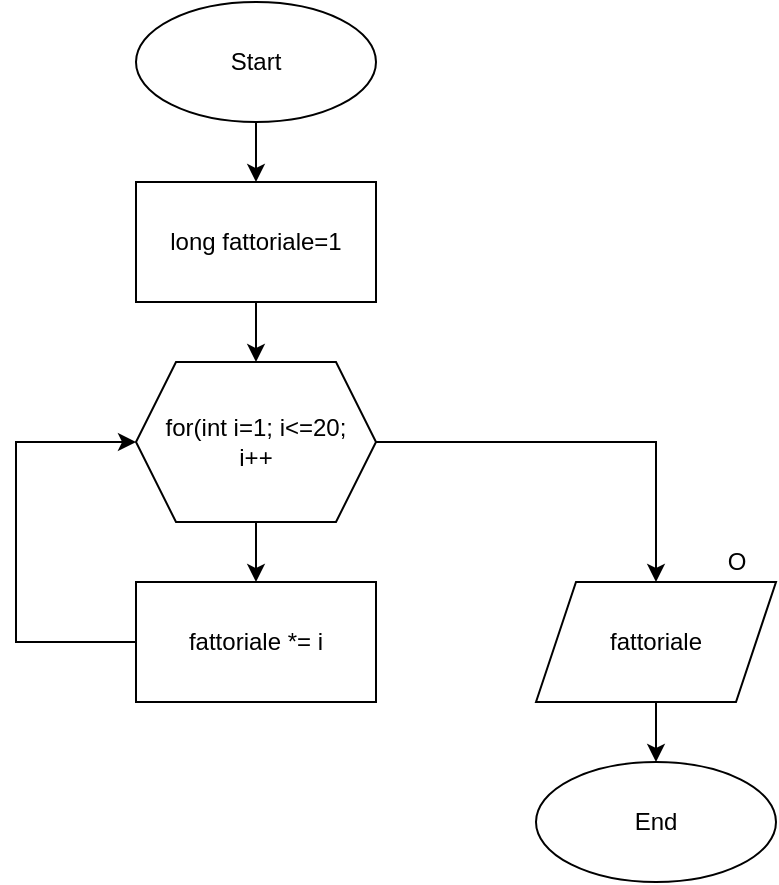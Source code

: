 <mxfile version="21.1.7" type="google">
  <diagram name="Pagina-1" id="wqFeHAK7h4sBHk-sq_gN">
    <mxGraphModel grid="1" page="1" gridSize="10" guides="1" tooltips="1" connect="1" arrows="1" fold="1" pageScale="1" pageWidth="827" pageHeight="1169" math="0" shadow="0">
      <root>
        <mxCell id="0" />
        <mxCell id="1" parent="0" />
        <mxCell id="pBSp9jqYYKa7Kl2V3MY5-5" value="" style="edgeStyle=orthogonalEdgeStyle;rounded=0;orthogonalLoop=1;jettySize=auto;html=1;" edge="1" parent="1" source="pBSp9jqYYKa7Kl2V3MY5-1" target="pBSp9jqYYKa7Kl2V3MY5-2">
          <mxGeometry relative="1" as="geometry" />
        </mxCell>
        <mxCell id="pBSp9jqYYKa7Kl2V3MY5-1" value="Start" style="ellipse;whiteSpace=wrap;html=1;" vertex="1" parent="1">
          <mxGeometry x="340" y="20" width="120" height="60" as="geometry" />
        </mxCell>
        <mxCell id="pBSp9jqYYKa7Kl2V3MY5-6" value="" style="edgeStyle=orthogonalEdgeStyle;rounded=0;orthogonalLoop=1;jettySize=auto;html=1;" edge="1" parent="1" source="pBSp9jqYYKa7Kl2V3MY5-2" target="pBSp9jqYYKa7Kl2V3MY5-3">
          <mxGeometry relative="1" as="geometry" />
        </mxCell>
        <mxCell id="pBSp9jqYYKa7Kl2V3MY5-2" value="long fattoriale=1" style="rounded=0;whiteSpace=wrap;html=1;" vertex="1" parent="1">
          <mxGeometry x="340" y="110" width="120" height="60" as="geometry" />
        </mxCell>
        <mxCell id="pBSp9jqYYKa7Kl2V3MY5-7" value="" style="edgeStyle=orthogonalEdgeStyle;rounded=0;orthogonalLoop=1;jettySize=auto;html=1;" edge="1" parent="1" source="pBSp9jqYYKa7Kl2V3MY5-3" target="pBSp9jqYYKa7Kl2V3MY5-4">
          <mxGeometry relative="1" as="geometry" />
        </mxCell>
        <mxCell id="pBSp9jqYYKa7Kl2V3MY5-9" style="edgeStyle=orthogonalEdgeStyle;rounded=0;orthogonalLoop=1;jettySize=auto;html=1;" edge="1" parent="1" source="pBSp9jqYYKa7Kl2V3MY5-3" target="pBSp9jqYYKa7Kl2V3MY5-10">
          <mxGeometry relative="1" as="geometry">
            <mxPoint x="600" y="340" as="targetPoint" />
          </mxGeometry>
        </mxCell>
        <mxCell id="pBSp9jqYYKa7Kl2V3MY5-3" value="&lt;div&gt;for(int i=1; i&amp;lt;=20;&lt;/div&gt;&lt;div&gt;i++&lt;br&gt;&lt;/div&gt;" style="shape=hexagon;perimeter=hexagonPerimeter2;whiteSpace=wrap;html=1;fixedSize=1;" vertex="1" parent="1">
          <mxGeometry x="340" y="200" width="120" height="80" as="geometry" />
        </mxCell>
        <mxCell id="pBSp9jqYYKa7Kl2V3MY5-8" style="edgeStyle=orthogonalEdgeStyle;rounded=0;orthogonalLoop=1;jettySize=auto;html=1;entryX=0;entryY=0.5;entryDx=0;entryDy=0;" edge="1" parent="1" source="pBSp9jqYYKa7Kl2V3MY5-4" target="pBSp9jqYYKa7Kl2V3MY5-3">
          <mxGeometry relative="1" as="geometry">
            <Array as="points">
              <mxPoint x="280" y="340" />
              <mxPoint x="280" y="240" />
            </Array>
          </mxGeometry>
        </mxCell>
        <mxCell id="pBSp9jqYYKa7Kl2V3MY5-4" value="fattoriale *= i" style="rounded=0;whiteSpace=wrap;html=1;" vertex="1" parent="1">
          <mxGeometry x="340" y="310" width="120" height="60" as="geometry" />
        </mxCell>
        <mxCell id="pBSp9jqYYKa7Kl2V3MY5-14" value="" style="edgeStyle=orthogonalEdgeStyle;rounded=0;orthogonalLoop=1;jettySize=auto;html=1;" edge="1" parent="1" source="pBSp9jqYYKa7Kl2V3MY5-10" target="pBSp9jqYYKa7Kl2V3MY5-13">
          <mxGeometry relative="1" as="geometry" />
        </mxCell>
        <mxCell id="pBSp9jqYYKa7Kl2V3MY5-10" value="fattoriale" style="shape=parallelogram;perimeter=parallelogramPerimeter;whiteSpace=wrap;html=1;fixedSize=1;" vertex="1" parent="1">
          <mxGeometry x="540" y="310" width="120" height="60" as="geometry" />
        </mxCell>
        <mxCell id="pBSp9jqYYKa7Kl2V3MY5-12" value="O" style="text;html=1;align=center;verticalAlign=middle;resizable=0;points=[];autosize=1;strokeColor=none;fillColor=none;" vertex="1" parent="1">
          <mxGeometry x="625" y="285" width="30" height="30" as="geometry" />
        </mxCell>
        <mxCell id="pBSp9jqYYKa7Kl2V3MY5-13" value="End" style="ellipse;whiteSpace=wrap;html=1;" vertex="1" parent="1">
          <mxGeometry x="540" y="400" width="120" height="60" as="geometry" />
        </mxCell>
      </root>
    </mxGraphModel>
  </diagram>
</mxfile>
